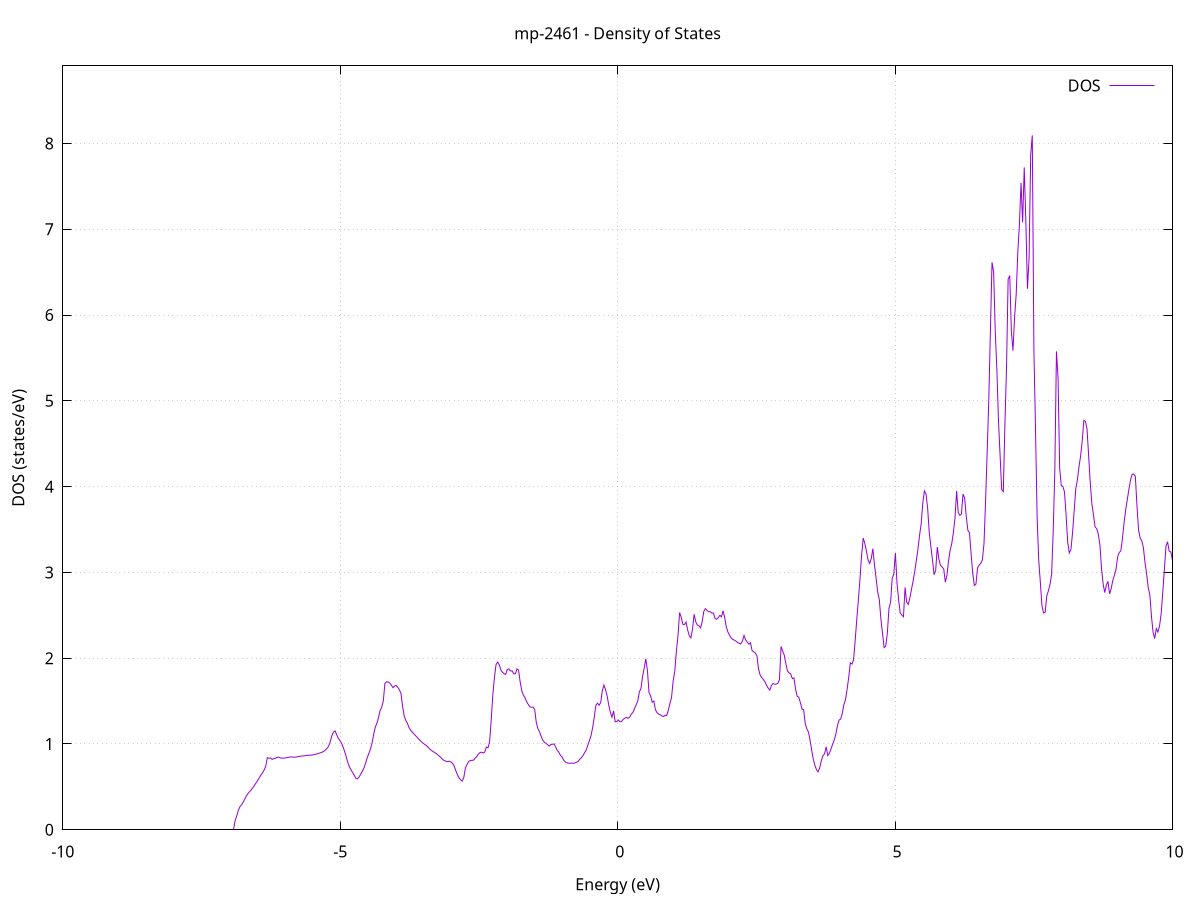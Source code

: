 set title 'mp-2461 - Density of States'
set xlabel 'Energy (eV)'
set ylabel 'DOS (states/eV)'
set grid
set xrange [-10:10]
set yrange [0:8.905]
set xzeroaxis lt -1
set terminal png size 800,600
set output 'mp-2461_dos_gnuplot.png'
plot '-' using 1:2 with lines title 'DOS'
-40.648800 0.000000
-40.619800 0.000000
-40.590700 0.000000
-40.561700 0.000000
-40.532700 0.000000
-40.503700 0.000000
-40.474600 0.000000
-40.445600 0.000000
-40.416600 0.000000
-40.387600 0.000000
-40.358500 0.000000
-40.329500 0.000000
-40.300500 0.000000
-40.271500 0.000000
-40.242400 0.000000
-40.213400 0.000000
-40.184400 0.000000
-40.155400 0.000000
-40.126300 0.000000
-40.097300 0.000000
-40.068300 0.000000
-40.039300 0.000000
-40.010200 0.000000
-39.981200 0.000000
-39.952200 0.000000
-39.923200 0.000000
-39.894100 0.000000
-39.865100 0.000000
-39.836100 0.000000
-39.807100 0.000000
-39.778100 0.000000
-39.749000 0.000000
-39.720000 0.000000
-39.691000 0.000000
-39.662000 0.000000
-39.632900 0.000000
-39.603900 0.000000
-39.574900 0.000000
-39.545900 0.000000
-39.516800 0.000000
-39.487800 0.000000
-39.458800 0.000000
-39.429800 0.000000
-39.400700 0.000000
-39.371700 0.000000
-39.342700 0.000000
-39.313700 0.000000
-39.284600 0.000000
-39.255600 0.000000
-39.226600 0.000000
-39.197600 0.000000
-39.168500 0.000000
-39.139500 0.000000
-39.110500 0.000000
-39.081500 0.000000
-39.052500 0.000000
-39.023400 0.000000
-38.994400 0.000000
-38.965400 0.000000
-38.936400 0.000000
-38.907300 0.000000
-38.878300 0.000000
-38.849300 0.000000
-38.820300 0.000000
-38.791200 0.000000
-38.762200 0.000000
-38.733200 0.000000
-38.704200 0.000000
-38.675100 0.000000
-38.646100 0.000000
-38.617100 0.000000
-38.588100 0.000000
-38.559000 0.000000
-38.530000 0.000000
-38.501000 0.000000
-38.472000 0.000000
-38.442900 0.000000
-38.413900 0.000000
-38.384900 0.000000
-38.355900 0.000000
-38.326900 0.000000
-38.297800 0.000000
-38.268800 0.000000
-38.239800 0.000000
-38.210800 0.000000
-38.181700 0.000000
-38.152700 0.000000
-38.123700 0.000000
-38.094700 0.000000
-38.065600 0.000000
-38.036600 0.000000
-38.007600 0.000000
-37.978600 0.000000
-37.949500 0.000000
-37.920500 0.000000
-37.891500 0.000000
-37.862500 0.000000
-37.833400 0.000000
-37.804400 0.000000
-37.775400 0.000000
-37.746400 0.000000
-37.717300 0.000000
-37.688300 0.000000
-37.659300 0.000000
-37.630300 0.000000
-37.601200 0.000000
-37.572200 0.000000
-37.543200 0.000000
-37.514200 0.000000
-37.485200 0.000000
-37.456100 0.000000
-37.427100 0.000000
-37.398100 0.000000
-37.369100 0.000000
-37.340000 0.000000
-37.311000 0.000000
-37.282000 0.000000
-37.253000 0.000000
-37.223900 0.000000
-37.194900 0.000000
-37.165900 0.000000
-37.136900 0.000000
-37.107800 0.000000
-37.078800 0.000000
-37.049800 0.000000
-37.020800 0.000000
-36.991700 0.000000
-36.962700 0.000000
-36.933700 0.000000
-36.904700 0.000000
-36.875600 0.000000
-36.846600 0.000000
-36.817600 0.000000
-36.788600 0.000000
-36.759600 0.000000
-36.730500 0.000000
-36.701500 0.000000
-36.672500 0.000000
-36.643500 0.000000
-36.614400 0.000000
-36.585400 0.000000
-36.556400 0.000000
-36.527400 0.000000
-36.498300 0.000000
-36.469300 0.000000
-36.440300 0.000000
-36.411300 0.000000
-36.382200 0.000000
-36.353200 0.000000
-36.324200 0.000000
-36.295200 0.000000
-36.266100 0.000000
-36.237100 0.000000
-36.208100 0.000000
-36.179100 0.000000
-36.150000 0.000000
-36.121000 0.000000
-36.092000 0.000000
-36.063000 0.000000
-36.034000 0.000000
-36.004900 0.000000
-35.975900 0.000000
-35.946900 0.000000
-35.917900 0.000000
-35.888800 0.000000
-35.859800 0.000000
-35.830800 0.000000
-35.801800 0.000000
-35.772700 0.000000
-35.743700 0.000000
-35.714700 0.000000
-35.685700 0.000000
-35.656600 0.000000
-35.627600 0.000000
-35.598600 0.000000
-35.569600 0.000000
-35.540500 0.000000
-35.511500 0.000000
-35.482500 0.000000
-35.453500 0.000000
-35.424400 0.000000
-35.395400 0.000000
-35.366400 0.000000
-35.337400 0.000000
-35.308300 0.000000
-35.279300 0.000000
-35.250300 0.000000
-35.221300 0.000000
-35.192300 0.000000
-35.163200 0.000000
-35.134200 0.000000
-35.105200 0.000000
-35.076200 0.000000
-35.047100 0.000000
-35.018100 0.000000
-34.989100 0.000000
-34.960100 0.000000
-34.931000 0.000000
-34.902000 0.000000
-34.873000 0.000000
-34.844000 0.000000
-34.814900 0.000000
-34.785900 0.000000
-34.756900 0.000000
-34.727900 0.000000
-34.698800 0.000000
-34.669800 0.000000
-34.640800 0.000000
-34.611800 0.000000
-34.582700 0.000000
-34.553700 0.000000
-34.524700 0.000000
-34.495700 0.000000
-34.466700 0.000000
-34.437600 0.000000
-34.408600 0.000000
-34.379600 0.000000
-34.350600 0.000000
-34.321500 0.000000
-34.292500 0.000000
-34.263500 0.000000
-34.234500 0.000000
-34.205400 0.000000
-34.176400 0.000000
-34.147400 0.000000
-34.118400 0.000000
-34.089300 0.000000
-34.060300 0.000000
-34.031300 0.000000
-34.002300 0.000000
-33.973200 0.000000
-33.944200 0.000000
-33.915200 0.000000
-33.886200 0.000000
-33.857100 0.000000
-33.828100 0.000000
-33.799100 0.000000
-33.770100 0.000000
-33.741100 0.000000
-33.712000 0.000000
-33.683000 0.000000
-33.654000 0.000000
-33.625000 0.000000
-33.595900 0.000000
-33.566900 0.000000
-33.537900 0.000000
-33.508900 0.000000
-33.479800 0.000000
-33.450800 0.000000
-33.421800 0.000000
-33.392800 0.000000
-33.363700 0.000000
-33.334700 0.000000
-33.305700 0.000000
-33.276700 0.000000
-33.247600 0.000000
-33.218600 0.000000
-33.189600 0.000000
-33.160600 0.000000
-33.131500 0.000000
-33.102500 0.000000
-33.073500 0.000000
-33.044500 0.000000
-33.015400 0.000000
-32.986400 0.000000
-32.957400 0.000000
-32.928400 0.000000
-32.899400 0.000000
-32.870300 0.000000
-32.841300 0.000000
-32.812300 0.000000
-32.783300 0.000000
-32.754200 0.000000
-32.725200 0.000000
-32.696200 0.000000
-32.667200 0.000000
-32.638100 0.000000
-32.609100 0.000000
-32.580100 0.000000
-32.551100 0.000000
-32.522000 0.000000
-32.493000 0.000000
-32.464000 0.000000
-32.435000 0.000000
-32.405900 0.000000
-32.376900 0.000000
-32.347900 0.000000
-32.318900 0.000000
-32.289800 0.000000
-32.260800 0.000000
-32.231800 0.000000
-32.202800 0.000000
-32.173800 0.000000
-32.144700 0.000000
-32.115700 0.000000
-32.086700 0.000000
-32.057700 0.000000
-32.028600 0.000000
-31.999600 0.000000
-31.970600 0.000000
-31.941600 0.000000
-31.912500 0.000000
-31.883500 0.000000
-31.854500 0.000000
-31.825500 0.000000
-31.796400 0.000000
-31.767400 0.000000
-31.738400 0.000000
-31.709400 0.000000
-31.680300 0.000000
-31.651300 0.000000
-31.622300 0.000000
-31.593300 0.000000
-31.564200 0.000000
-31.535200 0.000000
-31.506200 0.000000
-31.477200 0.000000
-31.448200 0.000000
-31.419100 0.000000
-31.390100 0.000000
-31.361100 0.000000
-31.332100 0.000000
-31.303000 0.000000
-31.274000 0.000000
-31.245000 0.000000
-31.216000 0.000000
-31.186900 0.000000
-31.157900 0.000000
-31.128900 0.000000
-31.099900 0.000000
-31.070800 0.000000
-31.041800 0.000000
-31.012800 0.000000
-30.983800 0.000000
-30.954700 0.000000
-30.925700 0.000000
-30.896700 0.000000
-30.867700 0.000000
-30.838600 0.000000
-30.809600 0.000000
-30.780600 0.000000
-30.751600 0.000000
-30.722500 0.000000
-30.693500 0.000000
-30.664500 0.000000
-30.635500 0.000000
-30.606500 0.000000
-30.577400 0.000000
-30.548400 0.000000
-30.519400 0.000000
-30.490400 0.000000
-30.461300 0.000000
-30.432300 0.000000
-30.403300 0.000000
-30.374300 0.000000
-30.345200 0.000000
-30.316200 0.000000
-30.287200 0.000000
-30.258200 0.000000
-30.229100 0.000000
-30.200100 0.000000
-30.171100 0.000000
-30.142100 0.000000
-30.113000 0.000000
-30.084000 0.000000
-30.055000 0.000000
-30.026000 0.000000
-29.996900 0.000000
-29.967900 0.000000
-29.938900 0.000000
-29.909900 0.000000
-29.880900 0.000000
-29.851800 0.000000
-29.822800 0.000000
-29.793800 0.000000
-29.764800 0.000000
-29.735700 0.000000
-29.706700 0.000000
-29.677700 0.000000
-29.648700 0.000000
-29.619600 0.000000
-29.590600 0.000000
-29.561600 0.000000
-29.532600 0.000000
-29.503500 0.000000
-29.474500 0.000000
-29.445500 0.000000
-29.416500 0.000000
-29.387400 0.000000
-29.358400 0.000000
-29.329400 0.000000
-29.300400 0.000000
-29.271300 0.000000
-29.242300 0.000000
-29.213300 0.000000
-29.184300 0.000000
-29.155300 0.000000
-29.126200 0.000000
-29.097200 0.000000
-29.068200 0.000000
-29.039200 0.000000
-29.010100 0.000000
-28.981100 0.000000
-28.952100 0.000000
-28.923100 0.000000
-28.894000 0.000000
-28.865000 0.000000
-28.836000 0.000000
-28.807000 0.000000
-28.777900 0.000000
-28.748900 0.000000
-28.719900 0.000000
-28.690900 0.000000
-28.661800 0.000000
-28.632800 0.000000
-28.603800 0.000000
-28.574800 0.000000
-28.545700 0.000000
-28.516700 0.000000
-28.487700 0.000000
-28.458700 0.000000
-28.429600 0.000000
-28.400600 0.000000
-28.371600 0.000000
-28.342600 0.000000
-28.313600 0.000000
-28.284500 0.000000
-28.255500 0.000000
-28.226500 0.000000
-28.197500 0.000000
-28.168400 0.000000
-28.139400 0.000000
-28.110400 0.000000
-28.081400 0.000000
-28.052300 0.000000
-28.023300 0.000000
-27.994300 0.000000
-27.965300 0.000000
-27.936200 0.000000
-27.907200 0.000000
-27.878200 0.000000
-27.849200 0.000000
-27.820100 0.000000
-27.791100 0.000000
-27.762100 0.000000
-27.733100 0.000000
-27.704000 0.000000
-27.675000 0.000000
-27.646000 0.000000
-27.617000 0.000000
-27.588000 0.000000
-27.558900 0.000000
-27.529900 0.000000
-27.500900 0.000000
-27.471900 0.000000
-27.442800 0.000000
-27.413800 0.000000
-27.384800 0.000000
-27.355800 0.000000
-27.326700 0.000000
-27.297700 0.000000
-27.268700 0.000000
-27.239700 0.000000
-27.210600 0.000000
-27.181600 0.000000
-27.152600 0.000000
-27.123600 0.000000
-27.094500 0.000000
-27.065500 0.000000
-27.036500 0.000000
-27.007500 0.000000
-26.978400 0.000000
-26.949400 0.000000
-26.920400 0.000000
-26.891400 0.000000
-26.862400 0.000000
-26.833300 0.000000
-26.804300 0.000000
-26.775300 0.000000
-26.746300 0.000000
-26.717200 0.000000
-26.688200 0.000000
-26.659200 0.000000
-26.630200 0.000000
-26.601100 0.000000
-26.572100 0.000000
-26.543100 0.000000
-26.514100 0.000000
-26.485000 0.000000
-26.456000 0.000000
-26.427000 0.000000
-26.398000 0.000000
-26.368900 0.000000
-26.339900 0.000000
-26.310900 0.000000
-26.281900 0.000000
-26.252800 0.000000
-26.223800 0.000000
-26.194800 0.000000
-26.165800 0.000000
-26.136700 0.000000
-26.107700 0.000000
-26.078700 0.000000
-26.049700 0.000000
-26.020700 0.000000
-25.991600 0.000000
-25.962600 0.000000
-25.933600 0.000000
-25.904600 0.000000
-25.875500 0.000000
-25.846500 0.000000
-25.817500 0.000000
-25.788500 0.000000
-25.759400 0.000000
-25.730400 0.000000
-25.701400 0.000000
-25.672400 0.000000
-25.643300 0.000000
-25.614300 0.000000
-25.585300 0.000000
-25.556300 0.000000
-25.527200 0.000000
-25.498200 0.000000
-25.469200 0.000000
-25.440200 0.000000
-25.411100 0.000000
-25.382100 0.000000
-25.353100 0.000000
-25.324100 0.000000
-25.295100 0.000000
-25.266000 0.000000
-25.237000 0.000000
-25.208000 0.000000
-25.179000 0.000000
-25.149900 0.000000
-25.120900 0.000000
-25.091900 0.000000
-25.062900 0.000000
-25.033800 0.000000
-25.004800 0.000000
-24.975800 0.000000
-24.946800 0.000000
-24.917700 0.000000
-24.888700 0.000000
-24.859700 0.000000
-24.830700 0.000000
-24.801600 0.000000
-24.772600 0.000000
-24.743600 0.000000
-24.714600 0.000000
-24.685500 0.000000
-24.656500 0.000000
-24.627500 0.000000
-24.598500 0.000000
-24.569500 0.000000
-24.540400 0.000000
-24.511400 0.000000
-24.482400 0.000000
-24.453400 0.000000
-24.424300 0.000000
-24.395300 0.000000
-24.366300 0.000000
-24.337300 0.000000
-24.308200 0.000000
-24.279200 0.000000
-24.250200 0.000000
-24.221200 0.000000
-24.192100 0.000000
-24.163100 0.000000
-24.134100 0.000000
-24.105100 0.000000
-24.076000 0.000000
-24.047000 0.000000
-24.018000 0.000000
-23.989000 0.000000
-23.959900 0.000000
-23.930900 0.000000
-23.901900 0.000000
-23.872900 0.000000
-23.843800 0.000000
-23.814800 0.000000
-23.785800 0.000000
-23.756800 0.000000
-23.727800 0.000000
-23.698700 0.000000
-23.669700 0.000000
-23.640700 0.000000
-23.611700 0.000000
-23.582600 0.000000
-23.553600 0.000000
-23.524600 0.000000
-23.495600 0.000000
-23.466500 0.000000
-23.437500 0.000000
-23.408500 0.000000
-23.379500 0.000000
-23.350400 0.000000
-23.321400 0.000000
-23.292400 0.000000
-23.263400 0.000000
-23.234300 0.000000
-23.205300 0.000000
-23.176300 0.000000
-23.147300 0.000000
-23.118200 0.000000
-23.089200 0.000000
-23.060200 0.000000
-23.031200 0.000000
-23.002200 0.000000
-22.973100 0.000000
-22.944100 0.000000
-22.915100 0.000000
-22.886100 0.000000
-22.857000 0.000000
-22.828000 0.000000
-22.799000 0.000000
-22.770000 0.000000
-22.740900 0.000000
-22.711900 0.000000
-22.682900 0.000000
-22.653900 0.000000
-22.624800 0.000000
-22.595800 0.000000
-22.566800 0.000000
-22.537800 0.000000
-22.508700 0.000000
-22.479700 0.000000
-22.450700 0.000000
-22.421700 0.000000
-22.392600 0.000000
-22.363600 0.000000
-22.334600 0.000000
-22.305600 0.000000
-22.276600 0.000000
-22.247500 0.000000
-22.218500 0.000000
-22.189500 0.000000
-22.160500 0.000000
-22.131400 0.000000
-22.102400 0.000000
-22.073400 0.000000
-22.044400 0.000000
-22.015300 0.000000
-21.986300 0.000000
-21.957300 0.000000
-21.928300 0.000000
-21.899200 0.000000
-21.870200 0.000000
-21.841200 0.000000
-21.812200 0.000000
-21.783100 0.000000
-21.754100 0.000000
-21.725100 0.000000
-21.696100 0.000000
-21.667000 0.000000
-21.638000 0.000000
-21.609000 0.000000
-21.580000 0.000000
-21.550900 0.000000
-21.521900 0.000000
-21.492900 0.000000
-21.463900 0.000000
-21.434900 0.000000
-21.405800 0.000000
-21.376800 0.000000
-21.347800 0.000000
-21.318800 0.000000
-21.289700 0.000000
-21.260700 0.000000
-21.231700 0.000000
-21.202700 0.000000
-21.173600 0.000000
-21.144600 0.000000
-21.115600 0.000000
-21.086600 0.000000
-21.057500 0.000000
-21.028500 0.000000
-20.999500 0.000000
-20.970500 0.000000
-20.941400 0.000000
-20.912400 0.000000
-20.883400 0.000000
-20.854400 0.000000
-20.825300 0.000000
-20.796300 0.000000
-20.767300 0.000000
-20.738300 0.000000
-20.709300 0.000000
-20.680200 0.000000
-20.651200 0.000000
-20.622200 0.000000
-20.593200 0.000000
-20.564100 0.000000
-20.535100 0.000000
-20.506100 0.000000
-20.477100 0.000000
-20.448000 0.000000
-20.419000 0.000000
-20.390000 0.000000
-20.361000 0.000000
-20.331900 0.000000
-20.302900 0.000000
-20.273900 0.000000
-20.244900 0.000000
-20.215800 0.000000
-20.186800 0.000000
-20.157800 0.000000
-20.128800 0.000000
-20.099700 0.000000
-20.070700 0.000000
-20.041700 0.000000
-20.012700 0.000000
-19.983700 0.000000
-19.954600 0.000000
-19.925600 0.000000
-19.896600 0.000000
-19.867600 0.000000
-19.838500 0.000000
-19.809500 0.000000
-19.780500 0.000000
-19.751500 0.000000
-19.722400 0.000000
-19.693400 0.000000
-19.664400 0.000000
-19.635400 0.000000
-19.606300 0.000000
-19.577300 0.000000
-19.548300 0.000000
-19.519300 0.000000
-19.490200 0.000000
-19.461200 0.000000
-19.432200 0.000000
-19.403200 0.000000
-19.374100 0.000000
-19.345100 0.000000
-19.316100 0.000000
-19.287100 0.000000
-19.258000 0.000000
-19.229000 0.000000
-19.200000 0.000000
-19.171000 0.000000
-19.142000 0.000000
-19.112900 0.000000
-19.083900 0.000000
-19.054900 108.432500
-19.025900 0.000000
-18.996800 0.000000
-18.967800 0.000000
-18.938800 0.000000
-18.909800 0.000000
-18.880700 0.000000
-18.851700 0.000000
-18.822700 0.000000
-18.793700 0.000000
-18.764600 0.000000
-18.735600 0.000000
-18.706600 0.000000
-18.677600 0.000000
-18.648500 0.000000
-18.619500 0.000000
-18.590500 0.000000
-18.561500 0.000000
-18.532400 0.000000
-18.503400 0.000000
-18.474400 0.000000
-18.445400 0.000000
-18.416400 0.000000
-18.387300 0.000000
-18.358300 0.000000
-18.329300 0.000000
-18.300300 0.000000
-18.271200 0.000000
-18.242200 0.000000
-18.213200 0.000000
-18.184200 0.000000
-18.155100 0.000000
-18.126100 0.000000
-18.097100 0.000000
-18.068100 0.000000
-18.039000 0.000000
-18.010000 0.000000
-17.981000 0.000000
-17.952000 0.000000
-17.922900 0.000000
-17.893900 0.000000
-17.864900 0.000000
-17.835900 0.000000
-17.806800 0.000000
-17.777800 0.000000
-17.748800 0.000000
-17.719800 0.000000
-17.690800 0.000000
-17.661700 0.000000
-17.632700 0.000000
-17.603700 0.000000
-17.574700 0.000000
-17.545600 0.000000
-17.516600 0.000000
-17.487600 0.000000
-17.458600 0.000000
-17.429500 0.000000
-17.400500 0.000000
-17.371500 0.000000
-17.342500 0.000000
-17.313400 0.000000
-17.284400 0.000000
-17.255400 0.000000
-17.226400 0.000000
-17.197300 0.000000
-17.168300 0.000000
-17.139300 0.000000
-17.110300 0.000000
-17.081200 0.000000
-17.052200 0.000000
-17.023200 0.000000
-16.994200 0.000000
-16.965100 0.000000
-16.936100 0.000000
-16.907100 0.000000
-16.878100 0.000000
-16.849100 0.000000
-16.820000 0.000000
-16.791000 0.000000
-16.762000 0.000000
-16.733000 0.000000
-16.703900 0.000000
-16.674900 0.000000
-16.645900 0.000000
-16.616900 0.000000
-16.587800 0.000000
-16.558800 0.000000
-16.529800 0.000000
-16.500800 0.000000
-16.471700 0.000000
-16.442700 0.000000
-16.413700 0.000000
-16.384700 0.000000
-16.355600 0.000000
-16.326600 0.000000
-16.297600 0.000000
-16.268600 0.000000
-16.239500 0.000000
-16.210500 0.000000
-16.181500 0.000000
-16.152500 0.000000
-16.123500 0.000000
-16.094400 0.000000
-16.065400 0.000000
-16.036400 0.000000
-16.007400 0.000000
-15.978300 0.000000
-15.949300 0.000000
-15.920300 0.000000
-15.891300 0.000000
-15.862200 0.000000
-15.833200 0.000000
-15.804200 0.000000
-15.775200 0.000000
-15.746100 0.000000
-15.717100 0.000000
-15.688100 0.000000
-15.659100 0.000000
-15.630000 0.000000
-15.601000 0.000000
-15.572000 0.000000
-15.543000 0.000000
-15.513900 0.000000
-15.484900 0.000000
-15.455900 0.000000
-15.426900 0.000000
-15.397900 0.000000
-15.368800 0.000000
-15.339800 0.000000
-15.310800 0.000000
-15.281800 0.000000
-15.252700 0.000000
-15.223700 0.000000
-15.194700 0.000000
-15.165700 0.000000
-15.136600 0.000000
-15.107600 0.000000
-15.078600 0.000000
-15.049600 0.000000
-15.020500 0.000000
-14.991500 0.000000
-14.962500 0.000000
-14.933500 0.000000
-14.904400 0.000000
-14.875400 0.000000
-14.846400 0.000000
-14.817400 0.000000
-14.788300 0.000000
-14.759300 0.000000
-14.730300 0.000000
-14.701300 0.000000
-14.672200 0.000000
-14.643200 0.000000
-14.614200 0.000000
-14.585200 0.000000
-14.556200 0.000000
-14.527100 0.000000
-14.498100 0.000000
-14.469100 0.000000
-14.440100 0.000000
-14.411000 0.000000
-14.382000 0.000000
-14.353000 0.000000
-14.324000 0.000000
-14.294900 0.000000
-14.265900 0.000000
-14.236900 0.000000
-14.207900 0.000000
-14.178800 0.000000
-14.149800 0.000000
-14.120800 0.000000
-14.091800 0.000000
-14.062700 0.000000
-14.033700 0.000000
-14.004700 0.000000
-13.975700 0.000000
-13.946600 0.000000
-13.917600 0.000000
-13.888600 0.000000
-13.859600 0.000000
-13.830600 0.000000
-13.801500 0.000000
-13.772500 0.000000
-13.743500 0.000000
-13.714500 0.000000
-13.685400 0.000000
-13.656400 0.000000
-13.627400 0.000000
-13.598400 0.000000
-13.569300 0.000000
-13.540300 0.000000
-13.511300 0.000000
-13.482300 0.000000
-13.453200 0.000000
-13.424200 0.000000
-13.395200 0.000000
-13.366200 0.000000
-13.337100 0.000000
-13.308100 0.000000
-13.279100 0.000000
-13.250100 0.000000
-13.221000 0.000000
-13.192000 0.000000
-13.163000 0.000000
-13.134000 0.000000
-13.105000 0.000000
-13.075900 0.000000
-13.046900 0.000000
-13.017900 0.000000
-12.988900 0.000000
-12.959800 0.000000
-12.930800 0.000000
-12.901800 0.000000
-12.872800 0.000000
-12.843700 0.000000
-12.814700 0.000000
-12.785700 0.000000
-12.756700 0.000000
-12.727600 0.000000
-12.698600 0.000000
-12.669600 0.000000
-12.640600 0.000000
-12.611500 0.000000
-12.582500 0.000000
-12.553500 0.000000
-12.524500 0.000000
-12.495400 0.000000
-12.466400 0.000000
-12.437400 0.000000
-12.408400 0.000000
-12.379300 0.000000
-12.350300 0.000000
-12.321300 0.000000
-12.292300 0.000000
-12.263300 0.000000
-12.234200 0.000000
-12.205200 0.000000
-12.176200 0.000000
-12.147200 0.000000
-12.118100 0.000000
-12.089100 0.000000
-12.060100 0.000000
-12.031100 0.000000
-12.002000 0.000000
-11.973000 0.000000
-11.944000 0.000000
-11.915000 0.000000
-11.885900 0.000000
-11.856900 0.000000
-11.827900 0.000000
-11.798900 0.000000
-11.769800 0.000000
-11.740800 0.000000
-11.711800 0.000000
-11.682800 0.000000
-11.653700 0.000000
-11.624700 0.000000
-11.595700 0.000000
-11.566700 74.820600
-11.537700 39.712000
-11.508600 96.484800
-11.479600 54.469000
-11.450600 152.796000
-11.421600 68.244900
-11.392500 81.999700
-11.363500 36.722400
-11.334500 20.902700
-11.305500 29.218600
-11.276400 60.715000
-11.247400 90.761400
-11.218400 105.163100
-11.189400 83.859400
-11.160300 73.955600
-11.131300 78.898700
-11.102300 81.265300
-11.073300 61.282500
-11.044200 142.216700
-11.015200 0.000000
-10.986200 0.000000
-10.957200 0.000000
-10.928100 0.000000
-10.899100 0.000000
-10.870100 0.000000
-10.841100 0.000000
-10.812100 0.000000
-10.783000 0.000000
-10.754000 0.000000
-10.725000 0.000000
-10.696000 0.000000
-10.666900 0.000000
-10.637900 0.000000
-10.608900 0.000000
-10.579900 0.000000
-10.550800 0.000000
-10.521800 0.000000
-10.492800 0.000000
-10.463800 0.000000
-10.434700 0.000000
-10.405700 0.000000
-10.376700 0.000000
-10.347700 0.000000
-10.318600 0.000000
-10.289600 0.000000
-10.260600 0.000000
-10.231600 0.000000
-10.202500 0.000000
-10.173500 0.000000
-10.144500 0.000000
-10.115500 0.000000
-10.086400 0.000000
-10.057400 0.000000
-10.028400 0.000000
-9.999400 0.000000
-9.970400 0.000000
-9.941300 0.000000
-9.912300 0.000000
-9.883300 0.000000
-9.854300 0.000000
-9.825200 0.000000
-9.796200 0.000000
-9.767200 0.000000
-9.738200 0.000000
-9.709100 0.000000
-9.680100 0.000000
-9.651100 0.000000
-9.622100 0.000000
-9.593000 0.000000
-9.564000 0.000000
-9.535000 0.000000
-9.506000 0.000000
-9.476900 0.000000
-9.447900 0.000000
-9.418900 0.000000
-9.389900 0.000000
-9.360800 0.000000
-9.331800 0.000000
-9.302800 0.000000
-9.273800 0.000000
-9.244800 0.000000
-9.215700 0.000000
-9.186700 0.000000
-9.157700 0.000000
-9.128700 0.000000
-9.099600 0.000000
-9.070600 0.000000
-9.041600 0.000000
-9.012600 0.000000
-8.983500 0.000000
-8.954500 0.000000
-8.925500 0.000000
-8.896500 0.000000
-8.867400 0.000000
-8.838400 0.000000
-8.809400 0.000000
-8.780400 0.000000
-8.751300 0.000000
-8.722300 0.000000
-8.693300 0.000000
-8.664300 0.000000
-8.635200 0.000000
-8.606200 0.000000
-8.577200 0.000000
-8.548200 0.000000
-8.519200 0.000000
-8.490100 0.000000
-8.461100 0.000000
-8.432100 0.000000
-8.403100 0.000000
-8.374000 0.000000
-8.345000 0.000000
-8.316000 0.000000
-8.287000 0.000000
-8.257900 0.000000
-8.228900 0.000000
-8.199900 0.000000
-8.170900 0.000000
-8.141800 0.000000
-8.112800 0.000000
-8.083800 0.000000
-8.054800 0.000000
-8.025700 0.000000
-7.996700 0.000000
-7.967700 0.000000
-7.938700 0.000000
-7.909600 0.000000
-7.880600 0.000000
-7.851600 0.000000
-7.822600 0.000000
-7.793500 0.000000
-7.764500 0.000000
-7.735500 0.000000
-7.706500 0.000000
-7.677500 0.000000
-7.648400 0.000000
-7.619400 0.000000
-7.590400 0.000000
-7.561400 0.000000
-7.532300 0.000000
-7.503300 0.000000
-7.474300 0.000000
-7.445300 0.000000
-7.416200 0.000000
-7.387200 0.000000
-7.358200 0.000000
-7.329200 0.000000
-7.300100 0.000000
-7.271100 0.000000
-7.242100 0.000000
-7.213100 0.000000
-7.184000 0.000000
-7.155000 0.000000
-7.126000 0.000000
-7.097000 0.000000
-7.067900 0.000000
-7.038900 0.000000
-7.009900 0.000000
-6.980900 0.000000
-6.951900 0.000000
-6.922800 0.000000
-6.893800 0.108200
-6.864800 0.161600
-6.835800 0.228200
-6.806700 0.269400
-6.777700 0.292500
-6.748700 0.321600
-6.719700 0.357400
-6.690600 0.395000
-6.661600 0.423900
-6.632600 0.445100
-6.603600 0.467000
-6.574500 0.490800
-6.545500 0.518200
-6.516500 0.546900
-6.487500 0.575500
-6.458400 0.605600
-6.429400 0.637100
-6.400400 0.664700
-6.371400 0.696500
-6.342300 0.740100
-6.313300 0.839900
-6.284300 0.833700
-6.255300 0.837000
-6.226300 0.821100
-6.197200 0.829100
-6.168200 0.832800
-6.139200 0.842900
-6.110200 0.847400
-6.081100 0.838000
-6.052100 0.835700
-6.023100 0.835000
-5.994100 0.836900
-5.965000 0.840700
-5.936000 0.844400
-5.907000 0.847600
-5.878000 0.849200
-5.848900 0.846000
-5.819900 0.846500
-5.790900 0.848200
-5.761900 0.852700
-5.732800 0.856100
-5.703800 0.858700
-5.674800 0.860600
-5.645800 0.863000
-5.616700 0.865600
-5.587700 0.867900
-5.558700 0.869000
-5.529700 0.869700
-5.500600 0.872300
-5.471600 0.875700
-5.442600 0.880900
-5.413600 0.886300
-5.384600 0.891600
-5.355500 0.897500
-5.326500 0.904800
-5.297500 0.914300
-5.268500 0.928300
-5.239400 0.946800
-5.210400 0.971700
-5.181400 1.022000
-5.152400 1.093500
-5.123300 1.137000
-5.094300 1.153600
-5.065300 1.109800
-5.036300 1.068200
-5.007200 1.042900
-4.978200 1.011600
-4.949200 0.965500
-4.920200 0.912700
-4.891100 0.850000
-4.862100 0.783200
-4.833100 0.732900
-4.804100 0.696600
-4.775000 0.666000
-4.746000 0.632900
-4.717000 0.599100
-4.688000 0.594600
-4.659000 0.617600
-4.629900 0.647300
-4.600900 0.682400
-4.571900 0.721200
-4.542900 0.775100
-4.513800 0.838500
-4.484800 0.887900
-4.455800 0.940700
-4.426800 1.008600
-4.397700 1.111400
-4.368700 1.195100
-4.339700 1.240800
-4.310700 1.306500
-4.281600 1.389200
-4.252600 1.427100
-4.223600 1.500400
-4.194600 1.707000
-4.165500 1.724500
-4.136500 1.723400
-4.107500 1.710800
-4.078500 1.686200
-4.049400 1.656200
-4.020400 1.675500
-3.991400 1.682400
-3.962400 1.659900
-3.933400 1.631800
-3.904300 1.589000
-3.875300 1.433200
-3.846300 1.325100
-3.817300 1.272900
-3.788200 1.240100
-3.759200 1.190500
-3.730200 1.160100
-3.701200 1.137500
-3.672100 1.117800
-3.643100 1.098600
-3.614100 1.078100
-3.585100 1.057800
-3.556000 1.038700
-3.527000 1.019900
-3.498000 1.005000
-3.469000 0.991500
-3.439900 0.979000
-3.410900 0.959100
-3.381900 0.939300
-3.352900 0.923300
-3.323800 0.911000
-3.294800 0.899300
-3.265800 0.887000
-3.236800 0.871700
-3.207700 0.854500
-3.178700 0.836300
-3.149700 0.817900
-3.120700 0.805100
-3.091700 0.799200
-3.062600 0.794400
-3.033600 0.800300
-3.004600 0.790900
-2.975600 0.775100
-2.946500 0.742900
-2.917500 0.689800
-2.888500 0.643300
-2.859500 0.606100
-2.830400 0.582600
-2.801400 0.567200
-2.772400 0.611100
-2.743400 0.721100
-2.714300 0.760000
-2.685300 0.796300
-2.656300 0.807200
-2.627300 0.809700
-2.598200 0.811300
-2.569200 0.834100
-2.540200 0.853100
-2.511200 0.881100
-2.482100 0.899200
-2.453100 0.904600
-2.424100 0.894700
-2.395100 0.906000
-2.366100 0.963600
-2.337000 0.955000
-2.308000 1.023900
-2.279000 1.276700
-2.250000 1.570000
-2.220900 1.771100
-2.191900 1.925100
-2.162900 1.955300
-2.133900 1.923900
-2.104800 1.862800
-2.075800 1.838500
-2.046800 1.819500
-2.017800 1.811700
-1.988700 1.871300
-1.959700 1.874000
-1.930700 1.850500
-1.901700 1.853000
-1.872600 1.817700
-1.843600 1.818500
-1.814600 1.875700
-1.785600 1.860200
-1.756500 1.722100
-1.727500 1.619100
-1.698500 1.569800
-1.669500 1.538600
-1.640500 1.492400
-1.611400 1.461600
-1.582400 1.433800
-1.553400 1.428300
-1.524400 1.430700
-1.495300 1.401300
-1.466300 1.252100
-1.437300 1.179400
-1.408300 1.142000
-1.379200 1.091300
-1.350200 1.045000
-1.321200 1.019300
-1.292200 1.008600
-1.263100 0.991700
-1.234100 0.975300
-1.205100 0.992000
-1.176100 0.996800
-1.147000 1.001500
-1.118000 0.966300
-1.089000 0.925600
-1.060000 0.905400
-1.030900 0.867300
-1.001900 0.849200
-0.972900 0.810800
-0.943900 0.790700
-0.914800 0.780300
-0.885800 0.776500
-0.856800 0.775900
-0.827800 0.777200
-0.798800 0.775400
-0.769700 0.779400
-0.740700 0.787200
-0.711700 0.797500
-0.682700 0.822900
-0.653600 0.838800
-0.624600 0.864300
-0.595600 0.899100
-0.566600 0.928500
-0.537500 0.985400
-0.508500 1.041300
-0.479500 1.098300
-0.450500 1.190300
-0.421400 1.311900
-0.392400 1.451600
-0.363400 1.475900
-0.334400 1.451300
-0.305300 1.483100
-0.276300 1.618900
-0.247300 1.686900
-0.218300 1.634300
-0.189200 1.559600
-0.160200 1.452300
-0.131200 1.370200
-0.102200 1.312400
-0.073200 1.386700
-0.044100 1.258900
-0.015100 1.261200
0.013900 1.279500
0.042900 1.258600
0.072000 1.263600
0.101000 1.288500
0.130000 1.300200
0.159000 1.311300
0.188100 1.299800
0.217100 1.314000
0.246100 1.349100
0.275100 1.366200
0.304200 1.412300
0.333200 1.455800
0.362200 1.499900
0.391200 1.605300
0.420300 1.648500
0.449300 1.786800
0.478300 1.882900
0.507300 1.993600
0.536400 1.859700
0.565400 1.599400
0.594400 1.560800
0.623400 1.486700
0.652400 1.500900
0.681500 1.399100
0.710500 1.364500
0.739500 1.348900
0.768500 1.340800
0.797600 1.328300
0.826600 1.319900
0.855600 1.336200
0.884600 1.330500
0.913700 1.395200
0.942700 1.474100
0.971700 1.543600
1.000700 1.737300
1.029800 1.849500
1.058800 2.081800
1.087800 2.266200
1.116800 2.532300
1.145900 2.476600
1.174900 2.395400
1.203900 2.391100
1.232900 2.420900
1.262000 2.327500
1.291000 2.262000
1.320000 2.237000
1.349000 2.335000
1.378100 2.512400
1.407100 2.425700
1.436100 2.385600
1.465100 2.377400
1.494100 2.353200
1.523200 2.423600
1.552200 2.545500
1.581200 2.577400
1.610200 2.556900
1.639300 2.542900
1.668300 2.541600
1.697300 2.526100
1.726300 2.527400
1.755400 2.463900
1.784400 2.454000
1.813400 2.472000
1.842400 2.500200
1.871500 2.482100
1.900500 2.552700
1.929500 2.473900
1.958500 2.363400
1.987600 2.304400
2.016600 2.268300
2.045600 2.236100
2.074600 2.219400
2.103700 2.210500
2.132700 2.199500
2.161700 2.183100
2.190700 2.173000
2.219700 2.166300
2.248800 2.199100
2.277800 2.264700
2.306800 2.213600
2.335800 2.187700
2.364900 2.163500
2.393900 2.179800
2.422900 2.088900
2.451900 2.075000
2.481000 2.060100
2.510000 2.028300
2.539000 1.875700
2.568000 1.803500
2.597100 1.773600
2.626100 1.752500
2.655100 1.725500
2.684100 1.684000
2.713200 1.651600
2.742200 1.628400
2.771200 1.680800
2.800200 1.704600
2.829300 1.697100
2.858300 1.697400
2.887300 1.708200
2.916300 1.747500
2.945300 2.136800
2.974400 2.082800
3.003400 2.035800
3.032400 1.935500
3.061400 1.849700
3.090500 1.828900
3.119500 1.815200
3.148500 1.761800
3.177500 1.769600
3.206600 1.639400
3.235600 1.557000
3.264600 1.546200
3.293600 1.481500
3.322700 1.406300
3.351700 1.400400
3.380700 1.237400
3.409700 1.177300
3.438800 1.139300
3.467800 1.045100
3.496800 0.929600
3.525800 0.824000
3.554900 0.751400
3.583900 0.700000
3.612900 0.675200
3.641900 0.722900
3.671000 0.806000
3.700000 0.863900
3.729000 0.885000
3.758000 0.966900
3.787000 0.865000
3.816100 0.891800
3.845100 0.940700
3.874100 0.997600
3.903100 1.043800
3.932200 1.111300
3.961200 1.214500
3.990200 1.278400
4.019200 1.290700
4.048300 1.355400
4.077300 1.459100
4.106300 1.516500
4.135300 1.636900
4.164400 1.776100
4.193400 1.945500
4.222400 1.931900
4.251400 1.980000
4.280500 2.201400
4.309500 2.451400
4.338500 2.676100
4.367500 2.921800
4.396600 3.197400
4.425600 3.401400
4.454600 3.339000
4.483600 3.247900
4.512600 3.146400
4.541700 3.104600
4.570700 3.160400
4.599700 3.277300
4.628700 3.088900
4.657800 2.933700
4.686800 2.772100
4.715800 2.683100
4.744800 2.455300
4.773900 2.288100
4.802900 2.123500
4.831900 2.140100
4.860900 2.295200
4.890000 2.581400
4.919000 2.652400
4.948000 2.929300
4.977000 2.981600
5.006100 3.225800
5.035100 2.873100
5.064100 2.680900
5.093100 2.527300
5.122200 2.502600
5.151200 2.483500
5.180200 2.825300
5.209200 2.651500
5.238200 2.626600
5.267300 2.704300
5.296300 2.804000
5.325300 2.901400
5.354300 3.012000
5.383400 3.139200
5.412400 3.270900
5.441400 3.433300
5.470400 3.566100
5.499500 3.810600
5.528500 3.950700
5.557500 3.913600
5.586500 3.752100
5.615600 3.469700
5.644600 3.304600
5.673600 3.149600
5.702600 2.973700
5.731700 3.022900
5.760700 3.296800
5.789700 3.153900
5.818700 3.082300
5.847800 3.062800
5.876800 3.041200
5.905800 2.886500
5.934800 2.965000
5.963900 3.136800
5.992900 3.259900
6.021900 3.337200
6.050900 3.466400
6.079900 3.630900
6.109000 3.949300
6.138000 3.699100
6.167000 3.665100
6.196000 3.680900
6.225100 3.915400
6.254100 3.864500
6.283100 3.651200
6.312100 3.491800
6.341200 3.461900
6.370200 3.217500
6.399200 2.992600
6.428200 2.848300
6.457300 2.863000
6.486300 3.051600
6.515300 3.086600
6.544300 3.103200
6.573400 3.145300
6.602400 3.333100
6.631400 3.836900
6.660400 4.410000
6.689500 5.022200
6.718500 5.825500
6.747500 6.615100
6.776500 6.501100
6.805500 5.809400
6.834600 5.366200
6.863600 4.774100
6.892600 4.368300
6.921600 3.964500
6.950700 3.943100
6.979700 4.721800
7.008700 5.392000
7.037700 6.417300
7.066800 6.461400
7.095800 5.812500
7.124800 5.585700
7.153800 5.971700
7.182900 6.242300
7.211900 6.732600
7.240900 7.051100
7.269900 7.541000
7.299000 7.081300
7.328000 7.722100
7.357000 7.093400
7.386000 6.306800
7.415100 6.659500
7.444100 7.868000
7.473100 8.095200
7.502100 5.598900
7.531100 4.674500
7.560200 3.639400
7.589200 3.140300
7.618200 2.885300
7.647200 2.610900
7.676300 2.527200
7.705300 2.536900
7.734300 2.726500
7.763300 2.785200
7.792400 2.860600
7.821400 2.975700
7.850400 3.489800
7.879400 4.196000
7.908500 5.576100
7.937500 5.267200
7.966500 4.216000
7.995500 4.012200
8.024600 4.003600
8.053600 3.937000
8.082600 3.666500
8.111600 3.348700
8.140700 3.227300
8.169700 3.269200
8.198700 3.460500
8.227700 3.717200
8.256800 3.974300
8.285800 4.076600
8.314800 4.232800
8.343800 4.355900
8.372800 4.530700
8.401900 4.772000
8.430900 4.761000
8.459900 4.669500
8.488900 4.356700
8.518000 4.041200
8.547000 3.800400
8.576000 3.669300
8.605000 3.530000
8.634100 3.509900
8.663100 3.447300
8.692100 3.320000
8.721100 3.044200
8.750200 2.863000
8.779200 2.764900
8.808200 2.852300
8.837200 2.896100
8.866300 2.749400
8.895300 2.813400
8.924300 2.907200
8.953300 2.967100
8.982400 3.038200
9.011400 3.181900
9.040400 3.232300
9.069400 3.252100
9.098400 3.398600
9.127500 3.579800
9.156500 3.730200
9.185500 3.848000
9.214500 3.970200
9.243600 4.077000
9.272600 4.145300
9.301600 4.146600
9.330600 4.118400
9.359700 3.775100
9.388700 3.492900
9.417700 3.399100
9.446700 3.369400
9.475800 3.288300
9.504800 3.111900
9.533800 2.982300
9.562800 2.820800
9.591900 2.740100
9.620900 2.489000
9.649900 2.302300
9.678900 2.229200
9.708000 2.345500
9.737000 2.305400
9.766000 2.374200
9.795000 2.514600
9.824000 2.761500
9.853100 3.028900
9.882100 3.305600
9.911100 3.357300
9.940100 3.249000
9.969200 3.239200
9.998200 3.147400
10.027200 3.118500
10.056200 3.096400
10.085300 3.077300
10.114300 3.060600
10.143300 2.960700
10.172300 2.823500
10.201400 2.734600
10.230400 2.657800
10.259400 2.453900
10.288400 2.328900
10.317500 2.220300
10.346500 2.177600
10.375500 2.234100
10.404500 2.188600
10.433600 2.128600
10.462600 2.135500
10.491600 2.152000
10.520600 2.220900
10.549700 2.301700
10.578700 2.355000
10.607700 2.410400
10.636700 2.436900
10.665700 2.508400
10.694800 2.415100
10.723800 2.360800
10.752800 2.366600
10.781800 2.438000
10.810900 2.534800
10.839900 2.509700
10.868900 2.468300
10.897900 2.475800
10.927000 2.533900
10.956000 2.598900
10.985000 2.568300
11.014000 2.604100
11.043100 2.640400
11.072100 2.671800
11.101100 2.768200
11.130100 2.768300
11.159200 2.784400
11.188200 2.771500
11.217200 2.712700
11.246200 2.730700
11.275300 2.819100
11.304300 3.052400
11.333300 3.118700
11.362300 3.015400
11.391300 2.952700
11.420400 2.896600
11.449400 2.861100
11.478400 2.875700
11.507400 3.038100
11.536500 2.899600
11.565500 2.803200
11.594500 2.941900
11.623500 2.868800
11.652600 2.867600
11.681600 2.882100
11.710600 3.060900
11.739600 3.538500
11.768700 3.702700
11.797700 3.731600
11.826700 3.679600
11.855700 3.567600
11.884800 3.555200
11.913800 3.401700
11.942800 3.177300
11.971800 2.950700
12.000900 2.845400
12.029900 2.703400
12.058900 2.569200
12.087900 2.470100
12.116900 2.495200
12.146000 2.495400
12.175000 2.580100
12.204000 2.735000
12.233000 2.901600
12.262100 3.253600
12.291100 3.402400
12.320100 3.349400
12.349100 3.303400
12.378200 3.236500
12.407200 3.175900
12.436200 3.214500
12.465200 3.281100
12.494300 3.233900
12.523300 3.310700
12.552300 3.301600
12.581300 3.237700
12.610400 3.158700
12.639400 3.074300
12.668400 3.012700
12.697400 2.986600
12.726500 2.991700
12.755500 3.023200
12.784500 3.035000
12.813500 3.137700
12.842600 3.367700
12.871600 3.604800
12.900600 3.877700
12.929600 3.928500
12.958600 3.968000
12.987700 3.843400
13.016700 3.668700
13.045700 3.671500
13.074700 3.632900
13.103800 3.683800
13.132800 3.778600
13.161800 3.747600
13.190800 3.793800
13.219900 3.918600
13.248900 4.029400
13.277900 3.923400
13.306900 3.835600
13.336000 3.844600
13.365000 3.870600
13.394000 3.902300
13.423000 3.742200
13.452100 3.547200
13.481100 3.379300
13.510100 3.317900
13.539100 3.221600
13.568200 3.112700
13.597200 3.081700
13.626200 3.056700
13.655200 2.960300
13.684200 2.925900
13.713300 2.854100
13.742300 2.770300
13.771300 2.730100
13.800300 2.630300
13.829400 2.543400
13.858400 2.366400
13.887400 2.173300
13.916400 1.975400
13.945500 1.630900
13.974500 1.562100
14.003500 1.476000
14.032500 1.447400
14.061600 1.306800
14.090600 1.135600
14.119600 0.917500
14.148600 0.881200
14.177700 0.836000
14.206700 0.747500
14.235700 0.602400
14.264700 0.534200
14.293800 0.485500
14.322800 0.421300
14.351800 0.319100
14.380800 0.234400
14.409800 0.148800
14.438900 0.098300
14.467900 0.063300
14.496900 0.042600
14.525900 0.028200
14.555000 0.018200
14.584000 0.011400
14.613000 0.007200
14.642000 0.004600
14.671100 0.002600
14.700100 0.001200
14.729100 0.000300
14.758100 0.000000
14.787200 0.000000
14.816200 0.000000
14.845200 0.000000
14.874200 0.000000
14.903300 0.000000
14.932300 0.000000
14.961300 0.000000
14.990300 0.000000
15.019400 0.000000
15.048400 0.000000
15.077400 0.000000
15.106400 0.000000
15.135500 0.000000
15.164500 0.000000
15.193500 0.000000
15.222500 0.000000
15.251500 0.000000
15.280600 0.000000
15.309600 0.000000
15.338600 0.000000
15.367600 0.000000
15.396700 0.000000
15.425700 0.000000
15.454700 0.000000
15.483700 0.000000
15.512800 0.000000
15.541800 0.000000
15.570800 0.000000
15.599800 0.000000
15.628900 0.000000
15.657900 0.000000
15.686900 0.000000
15.715900 0.000000
15.745000 0.000000
15.774000 0.000000
15.803000 0.000000
15.832000 0.000000
15.861100 0.000000
15.890100 0.000000
15.919100 0.000000
15.948100 0.000000
15.977100 0.000000
16.006200 0.000000
16.035200 0.000000
16.064200 0.000000
16.093200 0.000000
16.122300 0.000000
16.151300 0.000000
16.180300 0.000000
16.209300 0.000000
16.238400 0.000000
16.267400 0.000000
16.296400 0.000000
16.325400 0.000000
16.354500 0.000000
16.383500 0.000000
16.412500 0.000000
16.441500 0.000000
16.470600 0.000000
16.499600 0.000000
16.528600 0.000000
16.557600 0.000000
16.586700 0.000000
16.615700 0.000000
16.644700 0.000000
16.673700 0.000000
16.702700 0.000000
16.731800 0.000000
16.760800 0.000000
16.789800 0.000000
16.818800 0.000000
16.847900 0.000000
16.876900 0.000000
16.905900 0.000000
16.934900 0.000000
16.964000 0.000000
16.993000 0.000000
17.022000 0.000000
17.051000 0.000000
17.080100 0.000000
17.109100 0.000000
17.138100 0.000000
17.167100 0.000000
17.196200 0.000000
17.225200 0.000000
17.254200 0.000000
17.283200 0.000000
17.312300 0.000000
17.341300 0.000000
17.370300 0.000000
17.399300 0.000000
e
